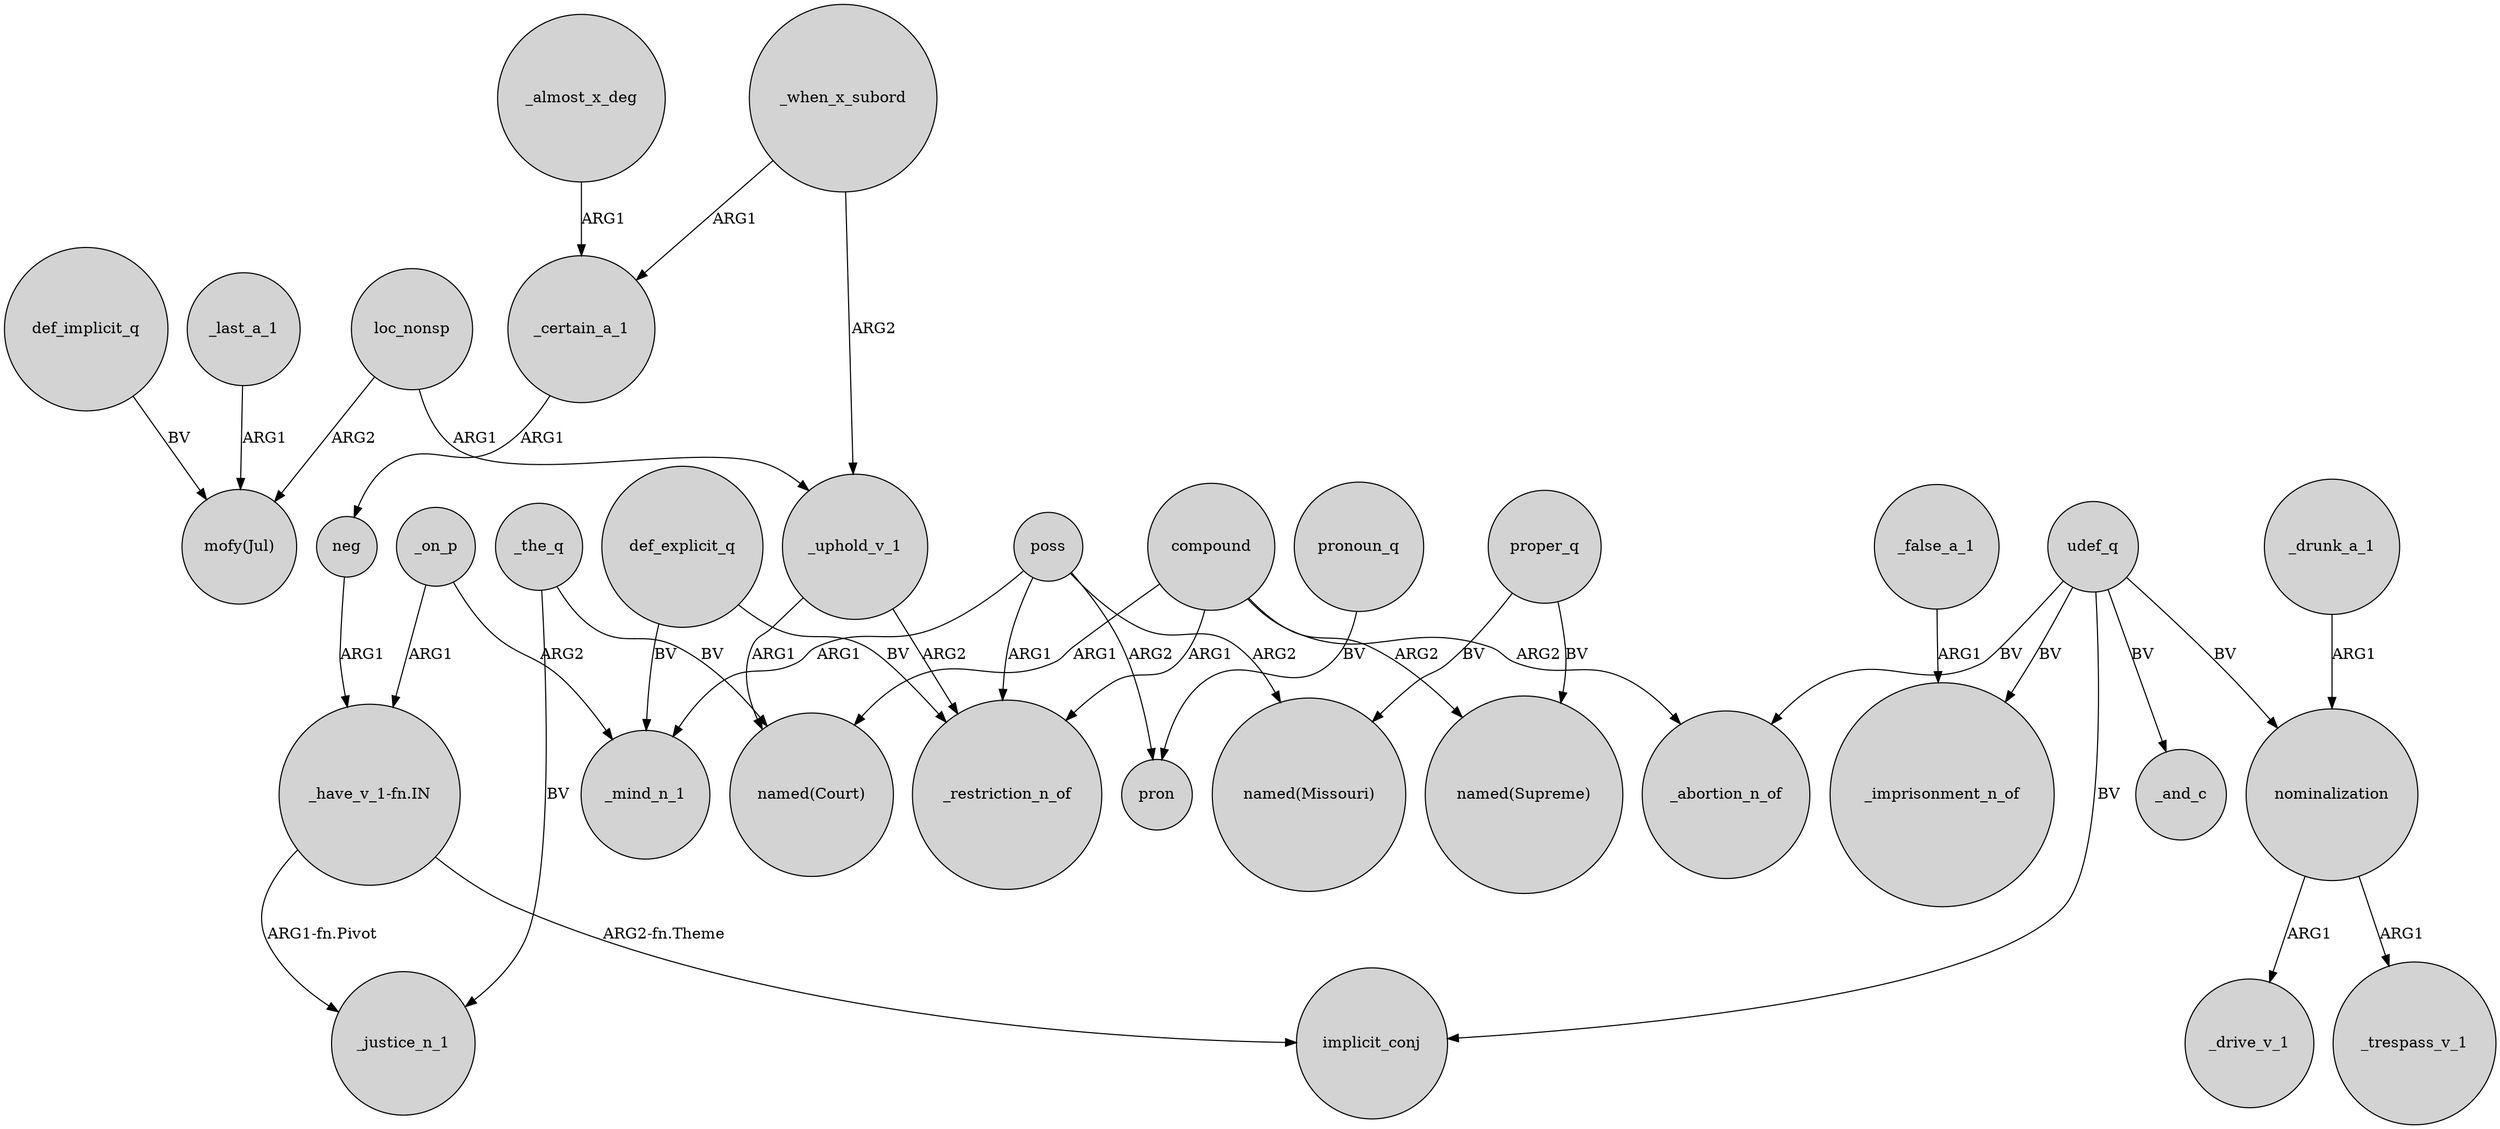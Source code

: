 digraph {
	node [shape=circle style=filled]
	loc_nonsp -> "mofy(Jul)" [label=ARG2]
	_uphold_v_1 -> _restriction_n_of [label=ARG2]
	_last_a_1 -> "mofy(Jul)" [label=ARG1]
	_on_p -> _mind_n_1 [label=ARG2]
	nominalization -> _trespass_v_1 [label=ARG1]
	poss -> pron [label=ARG2]
	compound -> _restriction_n_of [label=ARG1]
	_the_q -> _justice_n_1 [label=BV]
	neg -> "_have_v_1-fn.IN" [label=ARG1]
	def_implicit_q -> "mofy(Jul)" [label=BV]
	poss -> "named(Missouri)" [label=ARG2]
	_almost_x_deg -> _certain_a_1 [label=ARG1]
	"_have_v_1-fn.IN" -> implicit_conj [label="ARG2-fn.Theme"]
	_the_q -> "named(Court)" [label=BV]
	udef_q -> implicit_conj [label=BV]
	def_explicit_q -> _mind_n_1 [label=BV]
	nominalization -> _drive_v_1 [label=ARG1]
	_on_p -> "_have_v_1-fn.IN" [label=ARG1]
	loc_nonsp -> _uphold_v_1 [label=ARG1]
	proper_q -> "named(Missouri)" [label=BV]
	pronoun_q -> pron [label=BV]
	def_explicit_q -> _restriction_n_of [label=BV]
	udef_q -> _imprisonment_n_of [label=BV]
	compound -> "named(Supreme)" [label=ARG2]
	proper_q -> "named(Supreme)" [label=BV]
	udef_q -> nominalization [label=BV]
	_uphold_v_1 -> "named(Court)" [label=ARG1]
	_certain_a_1 -> neg [label=ARG1]
	_false_a_1 -> _imprisonment_n_of [label=ARG1]
	udef_q -> _abortion_n_of [label=BV]
	_drunk_a_1 -> nominalization [label=ARG1]
	poss -> _restriction_n_of [label=ARG1]
	poss -> _mind_n_1 [label=ARG1]
	_when_x_subord -> _uphold_v_1 [label=ARG2]
	_when_x_subord -> _certain_a_1 [label=ARG1]
	"_have_v_1-fn.IN" -> _justice_n_1 [label="ARG1-fn.Pivot"]
	compound -> _abortion_n_of [label=ARG2]
	udef_q -> _and_c [label=BV]
	compound -> "named(Court)" [label=ARG1]
}
